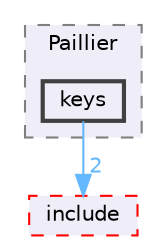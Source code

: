 digraph "C:/Users/Katia/Documents/GitHub/code_base_obscuration/src/model/encryption/Paillier/keys"
{
 // LATEX_PDF_SIZE
  bgcolor="transparent";
  edge [fontname=Helvetica,fontsize=10,labelfontname=Helvetica,labelfontsize=10];
  node [fontname=Helvetica,fontsize=10,shape=box,height=0.2,width=0.4];
  compound=true
  subgraph clusterdir_56088ea370d7096cd9cc24de07da0efa {
    graph [ bgcolor="#efedf7", pencolor="grey50", label="Paillier", fontname=Helvetica,fontsize=10 style="filled,dashed", URL="dir_56088ea370d7096cd9cc24de07da0efa.html",tooltip=""]
  dir_97ca58a813ba4ec4dad2b3450f9c86f6 [label="keys", fillcolor="#efedf7", color="grey25", style="filled,bold", URL="dir_97ca58a813ba4ec4dad2b3450f9c86f6.html",tooltip=""];
  }
  dir_22d02f5bb5fe1487c74e4ebfacc28211 [label="include", fillcolor="#efedf7", color="red", style="filled,dashed", URL="dir_22d02f5bb5fe1487c74e4ebfacc28211.html",tooltip=""];
  dir_97ca58a813ba4ec4dad2b3450f9c86f6->dir_22d02f5bb5fe1487c74e4ebfacc28211 [headlabel="2", labeldistance=1.5 headhref="dir_000023_000019.html" href="dir_000023_000019.html" color="steelblue1" fontcolor="steelblue1"];
}
